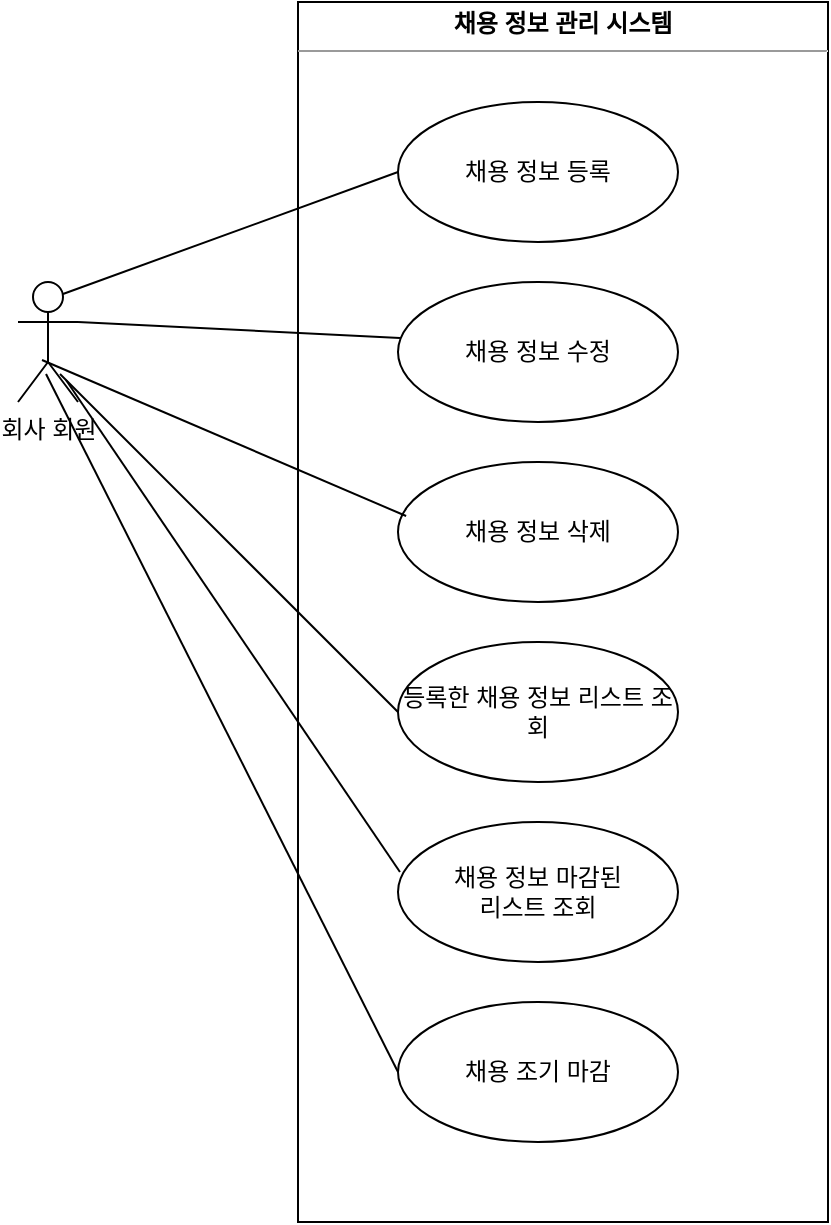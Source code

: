 <mxfile version="21.2.9" type="github">
  <diagram name="페이지-1" id="KhytnOzXoeJuOe2gRhvy">
    <mxGraphModel dx="1434" dy="756" grid="1" gridSize="10" guides="1" tooltips="1" connect="1" arrows="1" fold="1" page="1" pageScale="1" pageWidth="827" pageHeight="1169" math="0" shadow="0">
      <root>
        <mxCell id="0" />
        <mxCell id="1" parent="0" />
        <mxCell id="VF3TMPHuEjVKn3B3LAOO-1" value="&lt;p style=&quot;margin:0px;margin-top:4px;text-align:center;&quot;&gt;&lt;b&gt;채용 정보 관리 시스템&lt;/b&gt;&lt;/p&gt;&lt;hr size=&quot;1&quot;&gt;&lt;div style=&quot;height:2px;&quot;&gt;&lt;/div&gt;" style="verticalAlign=top;align=left;overflow=fill;fontSize=12;fontFamily=Helvetica;html=1;whiteSpace=wrap;" vertex="1" parent="1">
          <mxGeometry x="320" y="20" width="265" height="610" as="geometry" />
        </mxCell>
        <mxCell id="VF3TMPHuEjVKn3B3LAOO-2" value="회사 회원" style="shape=umlActor;verticalLabelPosition=bottom;verticalAlign=top;html=1;" vertex="1" parent="1">
          <mxGeometry x="180" y="160" width="30" height="60" as="geometry" />
        </mxCell>
        <mxCell id="VF3TMPHuEjVKn3B3LAOO-3" value="채용 정보 등록" style="ellipse;whiteSpace=wrap;html=1;" vertex="1" parent="1">
          <mxGeometry x="370" y="70" width="140" height="70" as="geometry" />
        </mxCell>
        <mxCell id="VF3TMPHuEjVKn3B3LAOO-4" value="등록한 채용 정보 리스트 조회" style="ellipse;whiteSpace=wrap;html=1;" vertex="1" parent="1">
          <mxGeometry x="370" y="340" width="140" height="70" as="geometry" />
        </mxCell>
        <mxCell id="VF3TMPHuEjVKn3B3LAOO-5" value="채용 정보 마감된 &lt;br&gt;리스트 조회" style="ellipse;whiteSpace=wrap;html=1;" vertex="1" parent="1">
          <mxGeometry x="370" y="430" width="140" height="70" as="geometry" />
        </mxCell>
        <mxCell id="VF3TMPHuEjVKn3B3LAOO-6" value="채용 정보 수정" style="ellipse;whiteSpace=wrap;html=1;" vertex="1" parent="1">
          <mxGeometry x="370" y="160" width="140" height="70" as="geometry" />
        </mxCell>
        <mxCell id="VF3TMPHuEjVKn3B3LAOO-7" value="채용 조기 마감" style="ellipse;whiteSpace=wrap;html=1;" vertex="1" parent="1">
          <mxGeometry x="370" y="520" width="140" height="70" as="geometry" />
        </mxCell>
        <mxCell id="VF3TMPHuEjVKn3B3LAOO-8" value="" style="endArrow=none;html=1;rounded=0;entryX=0;entryY=0.5;entryDx=0;entryDy=0;exitX=0.7;exitY=0.767;exitDx=0;exitDy=0;exitPerimeter=0;" edge="1" parent="1" source="VF3TMPHuEjVKn3B3LAOO-2" target="VF3TMPHuEjVKn3B3LAOO-4">
          <mxGeometry width="50" height="50" relative="1" as="geometry">
            <mxPoint x="214" y="179" as="sourcePoint" />
            <mxPoint x="382" y="143" as="targetPoint" />
          </mxGeometry>
        </mxCell>
        <mxCell id="VF3TMPHuEjVKn3B3LAOO-9" value="" style="endArrow=none;html=1;rounded=0;entryX=0.007;entryY=0.357;entryDx=0;entryDy=0;entryPerimeter=0;exitX=0.8;exitY=0.817;exitDx=0;exitDy=0;exitPerimeter=0;" edge="1" parent="1" source="VF3TMPHuEjVKn3B3LAOO-2" target="VF3TMPHuEjVKn3B3LAOO-5">
          <mxGeometry width="50" height="50" relative="1" as="geometry">
            <mxPoint x="940" y="240" as="sourcePoint" />
            <mxPoint x="990" y="190" as="targetPoint" />
          </mxGeometry>
        </mxCell>
        <mxCell id="VF3TMPHuEjVKn3B3LAOO-10" value="" style="endArrow=none;html=1;rounded=0;entryX=0;entryY=0.5;entryDx=0;entryDy=0;exitX=0.75;exitY=0.1;exitDx=0;exitDy=0;exitPerimeter=0;" edge="1" parent="1" source="VF3TMPHuEjVKn3B3LAOO-2" target="VF3TMPHuEjVKn3B3LAOO-3">
          <mxGeometry width="50" height="50" relative="1" as="geometry">
            <mxPoint x="160" y="100" as="sourcePoint" />
            <mxPoint x="210" y="50" as="targetPoint" />
          </mxGeometry>
        </mxCell>
        <mxCell id="VF3TMPHuEjVKn3B3LAOO-11" value="" style="endArrow=none;html=1;rounded=0;entryX=0.007;entryY=0.4;entryDx=0;entryDy=0;entryPerimeter=0;exitX=1;exitY=0.333;exitDx=0;exitDy=0;exitPerimeter=0;" edge="1" parent="1" source="VF3TMPHuEjVKn3B3LAOO-2" target="VF3TMPHuEjVKn3B3LAOO-6">
          <mxGeometry width="50" height="50" relative="1" as="geometry">
            <mxPoint x="180" y="304" as="sourcePoint" />
            <mxPoint x="347" y="440" as="targetPoint" />
          </mxGeometry>
        </mxCell>
        <mxCell id="VF3TMPHuEjVKn3B3LAOO-12" value="채용 정보 삭제" style="ellipse;whiteSpace=wrap;html=1;" vertex="1" parent="1">
          <mxGeometry x="370" y="250" width="140" height="70" as="geometry" />
        </mxCell>
        <mxCell id="VF3TMPHuEjVKn3B3LAOO-13" value="" style="endArrow=none;html=1;rounded=0;entryX=0.029;entryY=0.386;entryDx=0;entryDy=0;entryPerimeter=0;exitX=0.4;exitY=0.65;exitDx=0;exitDy=0;exitPerimeter=0;" edge="1" parent="1" source="VF3TMPHuEjVKn3B3LAOO-2" target="VF3TMPHuEjVKn3B3LAOO-12">
          <mxGeometry width="50" height="50" relative="1" as="geometry">
            <mxPoint x="220" y="190" as="sourcePoint" />
            <mxPoint x="381" y="218" as="targetPoint" />
          </mxGeometry>
        </mxCell>
        <mxCell id="VF3TMPHuEjVKn3B3LAOO-14" value="" style="endArrow=none;html=1;rounded=0;entryX=0;entryY=0.5;entryDx=0;entryDy=0;exitX=0.467;exitY=0.767;exitDx=0;exitDy=0;exitPerimeter=0;" edge="1" parent="1" source="VF3TMPHuEjVKn3B3LAOO-2" target="VF3TMPHuEjVKn3B3LAOO-7">
          <mxGeometry width="50" height="50" relative="1" as="geometry">
            <mxPoint x="955" y="440" as="sourcePoint" />
            <mxPoint x="1005" y="390" as="targetPoint" />
          </mxGeometry>
        </mxCell>
      </root>
    </mxGraphModel>
  </diagram>
</mxfile>
